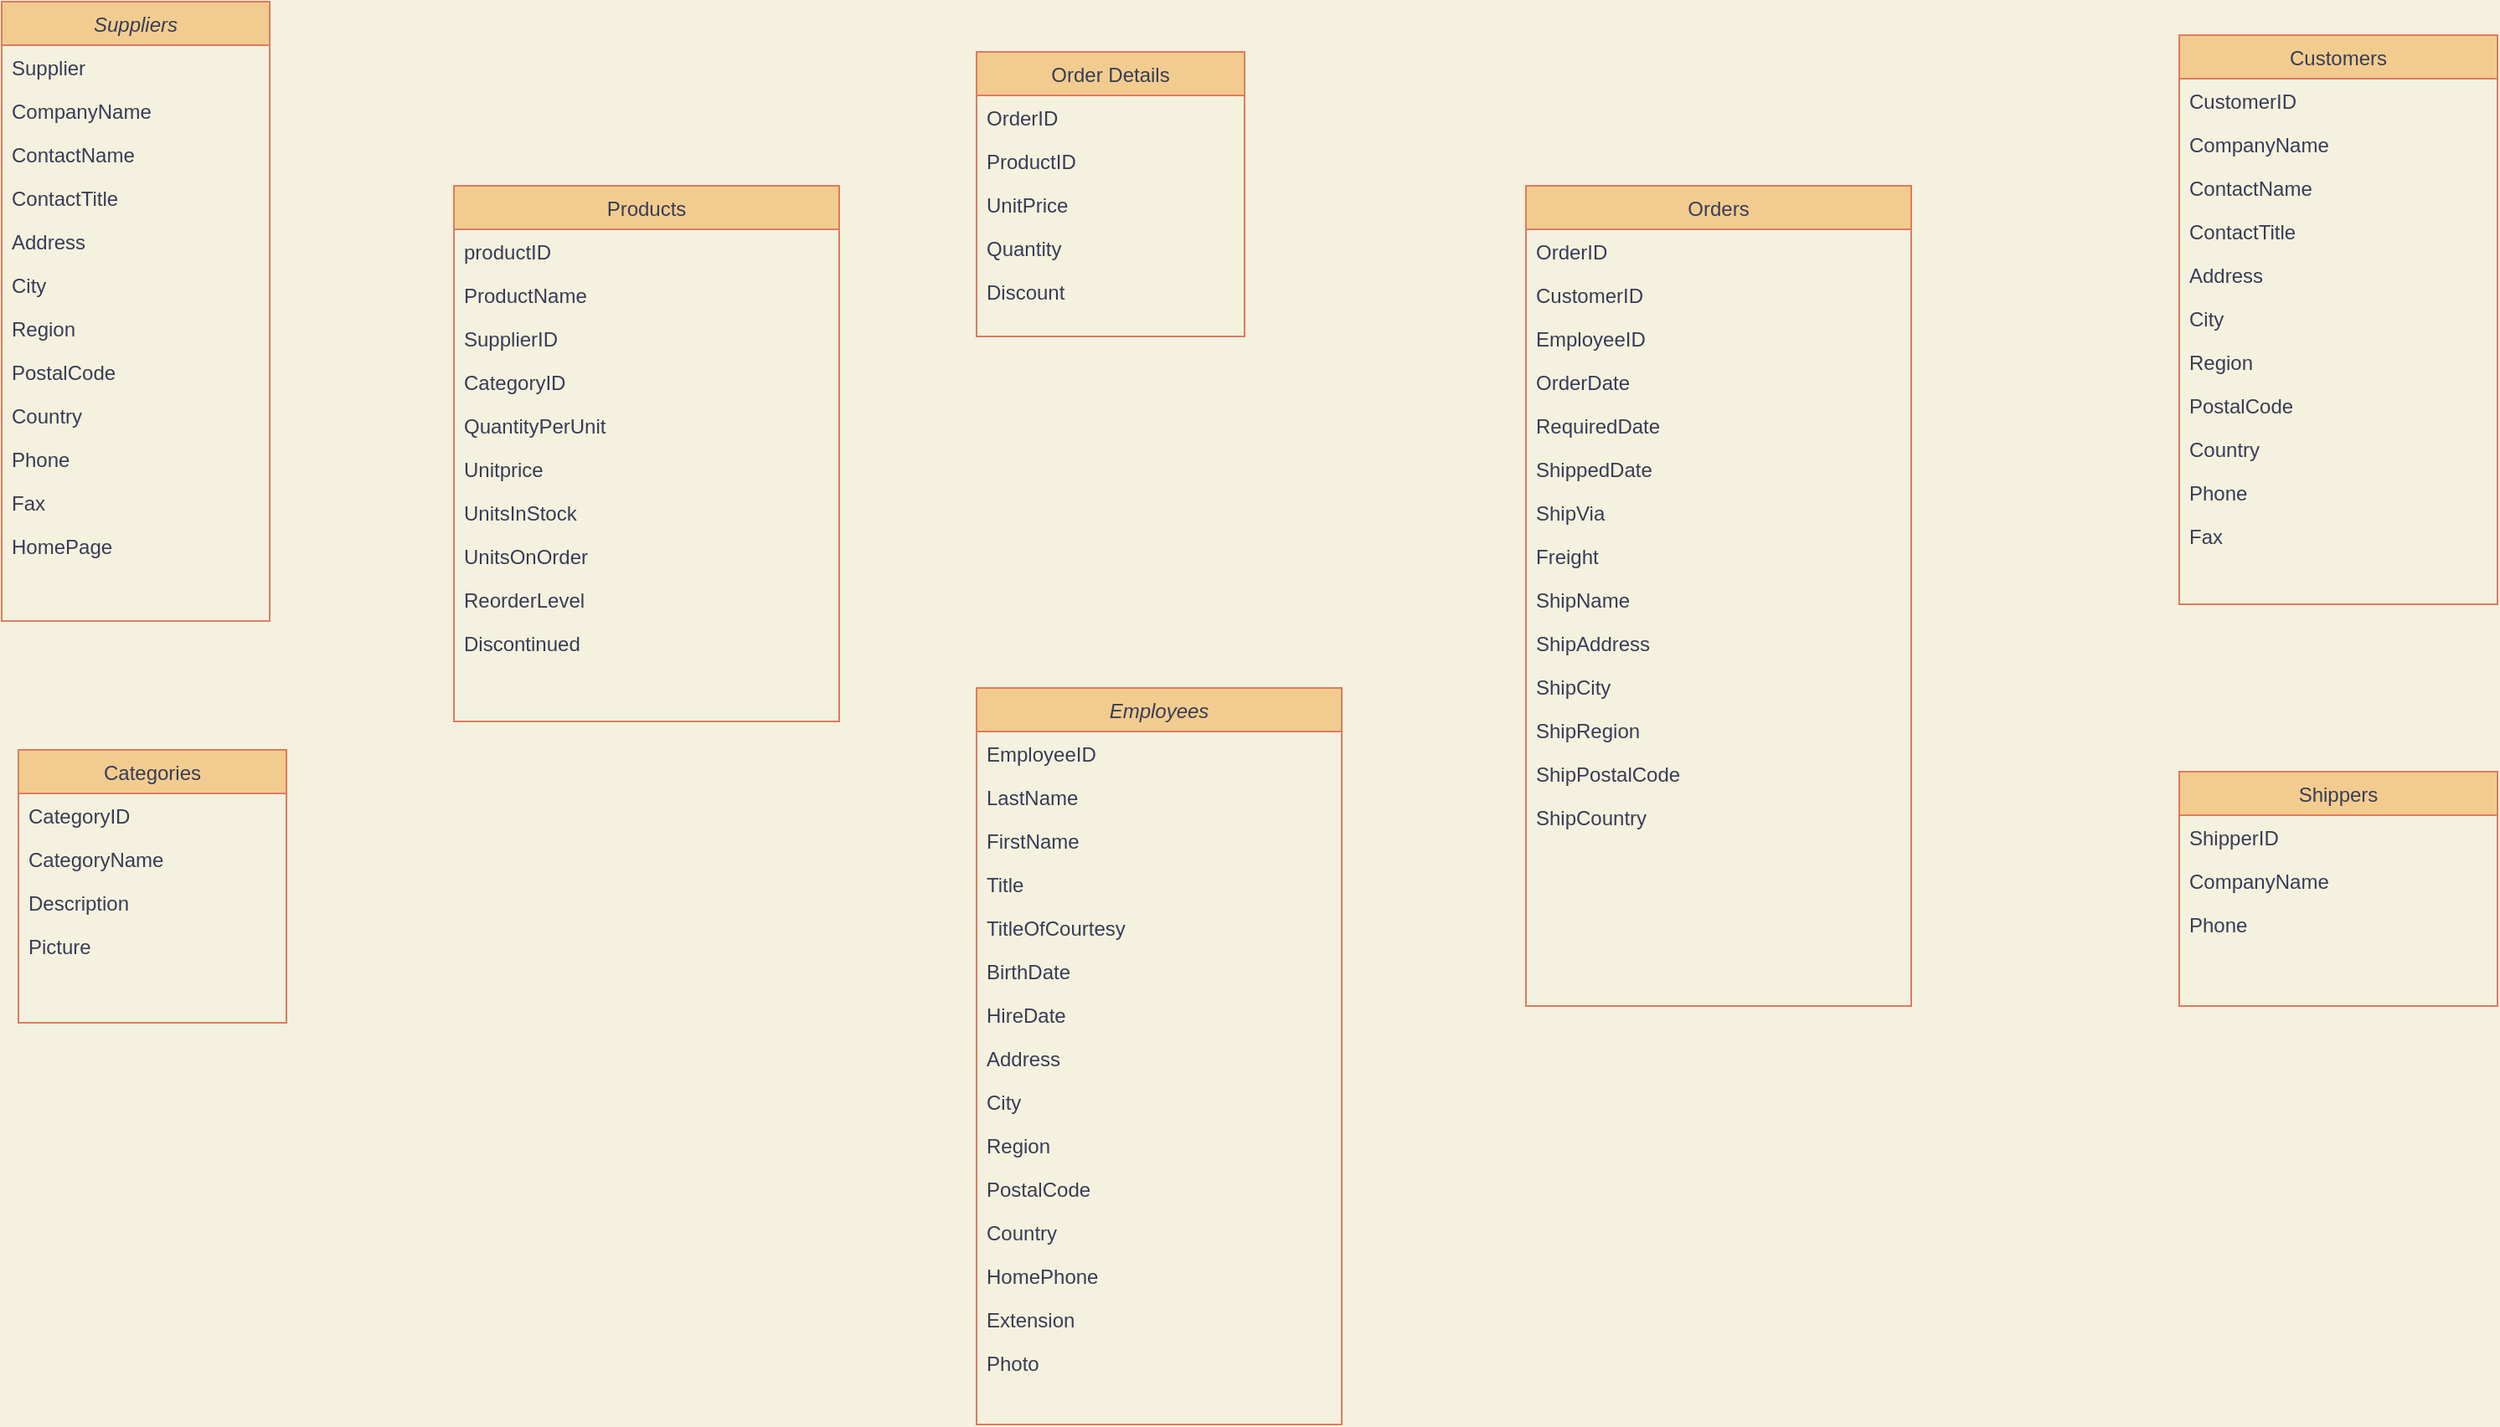 <mxfile version="14.4.3" type="github">
  <diagram id="C5RBs43oDa-KdzZeNtuy" name="Page-1">
    <mxGraphModel dx="782" dy="437" grid="1" gridSize="10" guides="1" tooltips="1" connect="1" arrows="1" fold="1" page="1" pageScale="1" pageWidth="827" pageHeight="1169" background="#F4F1DE" math="0" shadow="0">
      <root>
        <mxCell id="WIyWlLk6GJQsqaUBKTNV-0" />
        <mxCell id="WIyWlLk6GJQsqaUBKTNV-1" parent="WIyWlLk6GJQsqaUBKTNV-0" />
        <mxCell id="zkfFHV4jXpPFQw0GAbJ--0" value="Suppliers" style="swimlane;fontStyle=2;align=center;verticalAlign=top;childLayout=stackLayout;horizontal=1;startSize=26;horizontalStack=0;resizeParent=1;resizeLast=0;collapsible=1;marginBottom=0;rounded=0;shadow=0;strokeWidth=1;fillColor=#F2CC8F;strokeColor=#E07A5F;fontColor=#393C56;" parent="WIyWlLk6GJQsqaUBKTNV-1" vertex="1">
          <mxGeometry x="10" y="10" width="160" height="370" as="geometry">
            <mxRectangle x="230" y="140" width="160" height="26" as="alternateBounds" />
          </mxGeometry>
        </mxCell>
        <mxCell id="zkfFHV4jXpPFQw0GAbJ--1" value="Supplier" style="text;align=left;verticalAlign=top;spacingLeft=4;spacingRight=4;overflow=hidden;rotatable=0;points=[[0,0.5],[1,0.5]];portConstraint=eastwest;fontColor=#393C56;" parent="zkfFHV4jXpPFQw0GAbJ--0" vertex="1">
          <mxGeometry y="26" width="160" height="26" as="geometry" />
        </mxCell>
        <mxCell id="zkfFHV4jXpPFQw0GAbJ--2" value="CompanyName" style="text;align=left;verticalAlign=top;spacingLeft=4;spacingRight=4;overflow=hidden;rotatable=0;points=[[0,0.5],[1,0.5]];portConstraint=eastwest;rounded=0;shadow=0;html=0;fontColor=#393C56;" parent="zkfFHV4jXpPFQw0GAbJ--0" vertex="1">
          <mxGeometry y="52" width="160" height="26" as="geometry" />
        </mxCell>
        <mxCell id="zkfFHV4jXpPFQw0GAbJ--3" value="ContactName" style="text;align=left;verticalAlign=top;spacingLeft=4;spacingRight=4;overflow=hidden;rotatable=0;points=[[0,0.5],[1,0.5]];portConstraint=eastwest;rounded=0;shadow=0;html=0;fontColor=#393C56;" parent="zkfFHV4jXpPFQw0GAbJ--0" vertex="1">
          <mxGeometry y="78" width="160" height="26" as="geometry" />
        </mxCell>
        <mxCell id="zkfFHV4jXpPFQw0GAbJ--5" value="ContactTitle" style="text;align=left;verticalAlign=top;spacingLeft=4;spacingRight=4;overflow=hidden;rotatable=0;points=[[0,0.5],[1,0.5]];portConstraint=eastwest;fontColor=#393C56;" parent="zkfFHV4jXpPFQw0GAbJ--0" vertex="1">
          <mxGeometry y="104" width="160" height="26" as="geometry" />
        </mxCell>
        <mxCell id="p1IOW_uF_MIj8Wb_p37--0" value="Address" style="text;align=left;verticalAlign=top;spacingLeft=4;spacingRight=4;overflow=hidden;rotatable=0;points=[[0,0.5],[1,0.5]];portConstraint=eastwest;fontColor=#393C56;" parent="zkfFHV4jXpPFQw0GAbJ--0" vertex="1">
          <mxGeometry y="130" width="160" height="26" as="geometry" />
        </mxCell>
        <mxCell id="p1IOW_uF_MIj8Wb_p37--1" value="City" style="text;align=left;verticalAlign=top;spacingLeft=4;spacingRight=4;overflow=hidden;rotatable=0;points=[[0,0.5],[1,0.5]];portConstraint=eastwest;fontColor=#393C56;" parent="zkfFHV4jXpPFQw0GAbJ--0" vertex="1">
          <mxGeometry y="156" width="160" height="26" as="geometry" />
        </mxCell>
        <mxCell id="p1IOW_uF_MIj8Wb_p37--2" value="Region" style="text;align=left;verticalAlign=top;spacingLeft=4;spacingRight=4;overflow=hidden;rotatable=0;points=[[0,0.5],[1,0.5]];portConstraint=eastwest;fontColor=#393C56;" parent="zkfFHV4jXpPFQw0GAbJ--0" vertex="1">
          <mxGeometry y="182" width="160" height="26" as="geometry" />
        </mxCell>
        <mxCell id="p1IOW_uF_MIj8Wb_p37--3" value="PostalCode" style="text;align=left;verticalAlign=top;spacingLeft=4;spacingRight=4;overflow=hidden;rotatable=0;points=[[0,0.5],[1,0.5]];portConstraint=eastwest;fontColor=#393C56;" parent="zkfFHV4jXpPFQw0GAbJ--0" vertex="1">
          <mxGeometry y="208" width="160" height="26" as="geometry" />
        </mxCell>
        <mxCell id="p1IOW_uF_MIj8Wb_p37--4" value="Country" style="text;align=left;verticalAlign=top;spacingLeft=4;spacingRight=4;overflow=hidden;rotatable=0;points=[[0,0.5],[1,0.5]];portConstraint=eastwest;fontColor=#393C56;" parent="zkfFHV4jXpPFQw0GAbJ--0" vertex="1">
          <mxGeometry y="234" width="160" height="26" as="geometry" />
        </mxCell>
        <mxCell id="p1IOW_uF_MIj8Wb_p37--5" value="Phone" style="text;align=left;verticalAlign=top;spacingLeft=4;spacingRight=4;overflow=hidden;rotatable=0;points=[[0,0.5],[1,0.5]];portConstraint=eastwest;fontColor=#393C56;" parent="zkfFHV4jXpPFQw0GAbJ--0" vertex="1">
          <mxGeometry y="260" width="160" height="26" as="geometry" />
        </mxCell>
        <mxCell id="p1IOW_uF_MIj8Wb_p37--6" value="Fax" style="text;align=left;verticalAlign=top;spacingLeft=4;spacingRight=4;overflow=hidden;rotatable=0;points=[[0,0.5],[1,0.5]];portConstraint=eastwest;fontColor=#393C56;" parent="zkfFHV4jXpPFQw0GAbJ--0" vertex="1">
          <mxGeometry y="286" width="160" height="26" as="geometry" />
        </mxCell>
        <mxCell id="p1IOW_uF_MIj8Wb_p37--7" value="HomePage" style="text;align=left;verticalAlign=top;spacingLeft=4;spacingRight=4;overflow=hidden;rotatable=0;points=[[0,0.5],[1,0.5]];portConstraint=eastwest;fontColor=#393C56;" parent="zkfFHV4jXpPFQw0GAbJ--0" vertex="1">
          <mxGeometry y="312" width="160" height="26" as="geometry" />
        </mxCell>
        <mxCell id="zkfFHV4jXpPFQw0GAbJ--6" value="Order Details" style="swimlane;fontStyle=0;align=center;verticalAlign=top;childLayout=stackLayout;horizontal=1;startSize=26;horizontalStack=0;resizeParent=1;resizeLast=0;collapsible=1;marginBottom=0;rounded=0;shadow=0;strokeWidth=1;fillColor=#F2CC8F;strokeColor=#E07A5F;fontColor=#393C56;" parent="WIyWlLk6GJQsqaUBKTNV-1" vertex="1">
          <mxGeometry x="592" y="40" width="160" height="170" as="geometry">
            <mxRectangle x="130" y="380" width="160" height="26" as="alternateBounds" />
          </mxGeometry>
        </mxCell>
        <mxCell id="zkfFHV4jXpPFQw0GAbJ--7" value="OrderID" style="text;align=left;verticalAlign=top;spacingLeft=4;spacingRight=4;overflow=hidden;rotatable=0;points=[[0,0.5],[1,0.5]];portConstraint=eastwest;fontColor=#393C56;" parent="zkfFHV4jXpPFQw0GAbJ--6" vertex="1">
          <mxGeometry y="26" width="160" height="26" as="geometry" />
        </mxCell>
        <mxCell id="zkfFHV4jXpPFQw0GAbJ--8" value="ProductID" style="text;align=left;verticalAlign=top;spacingLeft=4;spacingRight=4;overflow=hidden;rotatable=0;points=[[0,0.5],[1,0.5]];portConstraint=eastwest;rounded=0;shadow=0;html=0;fontColor=#393C56;" parent="zkfFHV4jXpPFQw0GAbJ--6" vertex="1">
          <mxGeometry y="52" width="160" height="26" as="geometry" />
        </mxCell>
        <mxCell id="zkfFHV4jXpPFQw0GAbJ--11" value="UnitPrice" style="text;align=left;verticalAlign=top;spacingLeft=4;spacingRight=4;overflow=hidden;rotatable=0;points=[[0,0.5],[1,0.5]];portConstraint=eastwest;fontColor=#393C56;" parent="zkfFHV4jXpPFQw0GAbJ--6" vertex="1">
          <mxGeometry y="78" width="160" height="26" as="geometry" />
        </mxCell>
        <mxCell id="p1IOW_uF_MIj8Wb_p37--19" value="Quantity" style="text;align=left;verticalAlign=top;spacingLeft=4;spacingRight=4;overflow=hidden;rotatable=0;points=[[0,0.5],[1,0.5]];portConstraint=eastwest;fontColor=#393C56;" parent="zkfFHV4jXpPFQw0GAbJ--6" vertex="1">
          <mxGeometry y="104" width="160" height="26" as="geometry" />
        </mxCell>
        <mxCell id="p1IOW_uF_MIj8Wb_p37--30" value="Discount" style="text;align=left;verticalAlign=top;spacingLeft=4;spacingRight=4;overflow=hidden;rotatable=0;points=[[0,0.5],[1,0.5]];portConstraint=eastwest;fontColor=#393C56;" parent="zkfFHV4jXpPFQw0GAbJ--6" vertex="1">
          <mxGeometry y="130" width="160" height="26" as="geometry" />
        </mxCell>
        <mxCell id="zkfFHV4jXpPFQw0GAbJ--17" value="Products" style="swimlane;fontStyle=0;align=center;verticalAlign=top;childLayout=stackLayout;horizontal=1;startSize=26;horizontalStack=0;resizeParent=1;resizeLast=0;collapsible=1;marginBottom=0;rounded=0;shadow=0;strokeWidth=1;fillColor=#F2CC8F;strokeColor=#E07A5F;fontColor=#393C56;" parent="WIyWlLk6GJQsqaUBKTNV-1" vertex="1">
          <mxGeometry x="280" y="120" width="230" height="320" as="geometry">
            <mxRectangle x="550" y="140" width="160" height="26" as="alternateBounds" />
          </mxGeometry>
        </mxCell>
        <mxCell id="zkfFHV4jXpPFQw0GAbJ--18" value="productID" style="text;align=left;verticalAlign=top;spacingLeft=4;spacingRight=4;overflow=hidden;rotatable=0;points=[[0,0.5],[1,0.5]];portConstraint=eastwest;fontColor=#393C56;" parent="zkfFHV4jXpPFQw0GAbJ--17" vertex="1">
          <mxGeometry y="26" width="230" height="26" as="geometry" />
        </mxCell>
        <mxCell id="zkfFHV4jXpPFQw0GAbJ--19" value="ProductName" style="text;align=left;verticalAlign=top;spacingLeft=4;spacingRight=4;overflow=hidden;rotatable=0;points=[[0,0.5],[1,0.5]];portConstraint=eastwest;rounded=0;shadow=0;html=0;fontColor=#393C56;" parent="zkfFHV4jXpPFQw0GAbJ--17" vertex="1">
          <mxGeometry y="52" width="230" height="26" as="geometry" />
        </mxCell>
        <mxCell id="zkfFHV4jXpPFQw0GAbJ--20" value="SupplierID" style="text;align=left;verticalAlign=top;spacingLeft=4;spacingRight=4;overflow=hidden;rotatable=0;points=[[0,0.5],[1,0.5]];portConstraint=eastwest;rounded=0;shadow=0;html=0;fontColor=#393C56;" parent="zkfFHV4jXpPFQw0GAbJ--17" vertex="1">
          <mxGeometry y="78" width="230" height="26" as="geometry" />
        </mxCell>
        <mxCell id="zkfFHV4jXpPFQw0GAbJ--21" value="CategoryID" style="text;align=left;verticalAlign=top;spacingLeft=4;spacingRight=4;overflow=hidden;rotatable=0;points=[[0,0.5],[1,0.5]];portConstraint=eastwest;rounded=0;shadow=0;html=0;fontColor=#393C56;" parent="zkfFHV4jXpPFQw0GAbJ--17" vertex="1">
          <mxGeometry y="104" width="230" height="26" as="geometry" />
        </mxCell>
        <mxCell id="zkfFHV4jXpPFQw0GAbJ--22" value="QuantityPerUnit" style="text;align=left;verticalAlign=top;spacingLeft=4;spacingRight=4;overflow=hidden;rotatable=0;points=[[0,0.5],[1,0.5]];portConstraint=eastwest;rounded=0;shadow=0;html=0;fontColor=#393C56;" parent="zkfFHV4jXpPFQw0GAbJ--17" vertex="1">
          <mxGeometry y="130" width="230" height="26" as="geometry" />
        </mxCell>
        <mxCell id="zkfFHV4jXpPFQw0GAbJ--24" value="Unitprice" style="text;align=left;verticalAlign=top;spacingLeft=4;spacingRight=4;overflow=hidden;rotatable=0;points=[[0,0.5],[1,0.5]];portConstraint=eastwest;fontColor=#393C56;" parent="zkfFHV4jXpPFQw0GAbJ--17" vertex="1">
          <mxGeometry y="156" width="230" height="26" as="geometry" />
        </mxCell>
        <mxCell id="zkfFHV4jXpPFQw0GAbJ--25" value="UnitsInStock" style="text;align=left;verticalAlign=top;spacingLeft=4;spacingRight=4;overflow=hidden;rotatable=0;points=[[0,0.5],[1,0.5]];portConstraint=eastwest;fontColor=#393C56;" parent="zkfFHV4jXpPFQw0GAbJ--17" vertex="1">
          <mxGeometry y="182" width="230" height="26" as="geometry" />
        </mxCell>
        <mxCell id="p1IOW_uF_MIj8Wb_p37--21" value="UnitsOnOrder" style="text;align=left;verticalAlign=top;spacingLeft=4;spacingRight=4;overflow=hidden;rotatable=0;points=[[0,0.5],[1,0.5]];portConstraint=eastwest;fontColor=#393C56;" parent="zkfFHV4jXpPFQw0GAbJ--17" vertex="1">
          <mxGeometry y="208" width="230" height="26" as="geometry" />
        </mxCell>
        <mxCell id="p1IOW_uF_MIj8Wb_p37--22" value="ReorderLevel" style="text;align=left;verticalAlign=top;spacingLeft=4;spacingRight=4;overflow=hidden;rotatable=0;points=[[0,0.5],[1,0.5]];portConstraint=eastwest;fontColor=#393C56;" parent="zkfFHV4jXpPFQw0GAbJ--17" vertex="1">
          <mxGeometry y="234" width="230" height="26" as="geometry" />
        </mxCell>
        <mxCell id="p1IOW_uF_MIj8Wb_p37--23" value="Discontinued" style="text;align=left;verticalAlign=top;spacingLeft=4;spacingRight=4;overflow=hidden;rotatable=0;points=[[0,0.5],[1,0.5]];portConstraint=eastwest;fontColor=#393C56;" parent="zkfFHV4jXpPFQw0GAbJ--17" vertex="1">
          <mxGeometry y="260" width="230" height="26" as="geometry" />
        </mxCell>
        <mxCell id="p1IOW_uF_MIj8Wb_p37--25" value="Categories" style="swimlane;fontStyle=0;align=center;verticalAlign=top;childLayout=stackLayout;horizontal=1;startSize=26;horizontalStack=0;resizeParent=1;resizeLast=0;collapsible=1;marginBottom=0;rounded=0;shadow=0;strokeWidth=1;fillColor=#F2CC8F;strokeColor=#E07A5F;fontColor=#393C56;" parent="WIyWlLk6GJQsqaUBKTNV-1" vertex="1">
          <mxGeometry x="20" y="457" width="160" height="163" as="geometry">
            <mxRectangle x="130" y="380" width="160" height="26" as="alternateBounds" />
          </mxGeometry>
        </mxCell>
        <mxCell id="p1IOW_uF_MIj8Wb_p37--26" value="CategoryID" style="text;align=left;verticalAlign=top;spacingLeft=4;spacingRight=4;overflow=hidden;rotatable=0;points=[[0,0.5],[1,0.5]];portConstraint=eastwest;fontColor=#393C56;" parent="p1IOW_uF_MIj8Wb_p37--25" vertex="1">
          <mxGeometry y="26" width="160" height="26" as="geometry" />
        </mxCell>
        <mxCell id="p1IOW_uF_MIj8Wb_p37--27" value="CategoryName" style="text;align=left;verticalAlign=top;spacingLeft=4;spacingRight=4;overflow=hidden;rotatable=0;points=[[0,0.5],[1,0.5]];portConstraint=eastwest;rounded=0;shadow=0;html=0;fontColor=#393C56;" parent="p1IOW_uF_MIj8Wb_p37--25" vertex="1">
          <mxGeometry y="52" width="160" height="26" as="geometry" />
        </mxCell>
        <mxCell id="p1IOW_uF_MIj8Wb_p37--28" value="Description" style="text;align=left;verticalAlign=top;spacingLeft=4;spacingRight=4;overflow=hidden;rotatable=0;points=[[0,0.5],[1,0.5]];portConstraint=eastwest;fontColor=#393C56;" parent="p1IOW_uF_MIj8Wb_p37--25" vertex="1">
          <mxGeometry y="78" width="160" height="26" as="geometry" />
        </mxCell>
        <mxCell id="p1IOW_uF_MIj8Wb_p37--29" value="Picture" style="text;align=left;verticalAlign=top;spacingLeft=4;spacingRight=4;overflow=hidden;rotatable=0;points=[[0,0.5],[1,0.5]];portConstraint=eastwest;fontColor=#393C56;" parent="p1IOW_uF_MIj8Wb_p37--25" vertex="1">
          <mxGeometry y="104" width="160" height="26" as="geometry" />
        </mxCell>
        <mxCell id="p1IOW_uF_MIj8Wb_p37--31" value="Employees" style="swimlane;fontStyle=2;align=center;verticalAlign=top;childLayout=stackLayout;horizontal=1;startSize=26;horizontalStack=0;resizeParent=1;resizeLast=0;collapsible=1;marginBottom=0;rounded=0;shadow=0;strokeWidth=1;fillColor=#F2CC8F;strokeColor=#E07A5F;fontColor=#393C56;" parent="WIyWlLk6GJQsqaUBKTNV-1" vertex="1">
          <mxGeometry x="592" y="420" width="218" height="440" as="geometry">
            <mxRectangle x="230" y="140" width="160" height="26" as="alternateBounds" />
          </mxGeometry>
        </mxCell>
        <mxCell id="p1IOW_uF_MIj8Wb_p37--32" value="EmployeeID" style="text;align=left;verticalAlign=top;spacingLeft=4;spacingRight=4;overflow=hidden;rotatable=0;points=[[0,0.5],[1,0.5]];portConstraint=eastwest;fontColor=#393C56;" parent="p1IOW_uF_MIj8Wb_p37--31" vertex="1">
          <mxGeometry y="26" width="218" height="26" as="geometry" />
        </mxCell>
        <mxCell id="p1IOW_uF_MIj8Wb_p37--33" value="LastName" style="text;align=left;verticalAlign=top;spacingLeft=4;spacingRight=4;overflow=hidden;rotatable=0;points=[[0,0.5],[1,0.5]];portConstraint=eastwest;rounded=0;shadow=0;html=0;fontColor=#393C56;" parent="p1IOW_uF_MIj8Wb_p37--31" vertex="1">
          <mxGeometry y="52" width="218" height="26" as="geometry" />
        </mxCell>
        <mxCell id="p1IOW_uF_MIj8Wb_p37--34" value="FirstName" style="text;align=left;verticalAlign=top;spacingLeft=4;spacingRight=4;overflow=hidden;rotatable=0;points=[[0,0.5],[1,0.5]];portConstraint=eastwest;rounded=0;shadow=0;html=0;fontColor=#393C56;" parent="p1IOW_uF_MIj8Wb_p37--31" vertex="1">
          <mxGeometry y="78" width="218" height="26" as="geometry" />
        </mxCell>
        <mxCell id="p1IOW_uF_MIj8Wb_p37--35" value="Title" style="text;align=left;verticalAlign=top;spacingLeft=4;spacingRight=4;overflow=hidden;rotatable=0;points=[[0,0.5],[1,0.5]];portConstraint=eastwest;fontColor=#393C56;" parent="p1IOW_uF_MIj8Wb_p37--31" vertex="1">
          <mxGeometry y="104" width="218" height="26" as="geometry" />
        </mxCell>
        <mxCell id="p1IOW_uF_MIj8Wb_p37--36" value="TitleOfCourtesy" style="text;align=left;verticalAlign=top;spacingLeft=4;spacingRight=4;overflow=hidden;rotatable=0;points=[[0,0.5],[1,0.5]];portConstraint=eastwest;fontColor=#393C56;" parent="p1IOW_uF_MIj8Wb_p37--31" vertex="1">
          <mxGeometry y="130" width="218" height="26" as="geometry" />
        </mxCell>
        <mxCell id="p1IOW_uF_MIj8Wb_p37--37" value="BirthDate" style="text;align=left;verticalAlign=top;spacingLeft=4;spacingRight=4;overflow=hidden;rotatable=0;points=[[0,0.5],[1,0.5]];portConstraint=eastwest;fontColor=#393C56;" parent="p1IOW_uF_MIj8Wb_p37--31" vertex="1">
          <mxGeometry y="156" width="218" height="26" as="geometry" />
        </mxCell>
        <mxCell id="p1IOW_uF_MIj8Wb_p37--38" value="HireDate" style="text;align=left;verticalAlign=top;spacingLeft=4;spacingRight=4;overflow=hidden;rotatable=0;points=[[0,0.5],[1,0.5]];portConstraint=eastwest;fontColor=#393C56;" parent="p1IOW_uF_MIj8Wb_p37--31" vertex="1">
          <mxGeometry y="182" width="218" height="26" as="geometry" />
        </mxCell>
        <mxCell id="p1IOW_uF_MIj8Wb_p37--39" value="Address" style="text;align=left;verticalAlign=top;spacingLeft=4;spacingRight=4;overflow=hidden;rotatable=0;points=[[0,0.5],[1,0.5]];portConstraint=eastwest;fontColor=#393C56;" parent="p1IOW_uF_MIj8Wb_p37--31" vertex="1">
          <mxGeometry y="208" width="218" height="26" as="geometry" />
        </mxCell>
        <mxCell id="p1IOW_uF_MIj8Wb_p37--40" value="City" style="text;align=left;verticalAlign=top;spacingLeft=4;spacingRight=4;overflow=hidden;rotatable=0;points=[[0,0.5],[1,0.5]];portConstraint=eastwest;fontColor=#393C56;" parent="p1IOW_uF_MIj8Wb_p37--31" vertex="1">
          <mxGeometry y="234" width="218" height="26" as="geometry" />
        </mxCell>
        <mxCell id="p1IOW_uF_MIj8Wb_p37--41" value="Region" style="text;align=left;verticalAlign=top;spacingLeft=4;spacingRight=4;overflow=hidden;rotatable=0;points=[[0,0.5],[1,0.5]];portConstraint=eastwest;fontColor=#393C56;" parent="p1IOW_uF_MIj8Wb_p37--31" vertex="1">
          <mxGeometry y="260" width="218" height="26" as="geometry" />
        </mxCell>
        <mxCell id="p1IOW_uF_MIj8Wb_p37--42" value="PostalCode" style="text;align=left;verticalAlign=top;spacingLeft=4;spacingRight=4;overflow=hidden;rotatable=0;points=[[0,0.5],[1,0.5]];portConstraint=eastwest;fontColor=#393C56;" parent="p1IOW_uF_MIj8Wb_p37--31" vertex="1">
          <mxGeometry y="286" width="218" height="26" as="geometry" />
        </mxCell>
        <mxCell id="p1IOW_uF_MIj8Wb_p37--43" value="Country" style="text;align=left;verticalAlign=top;spacingLeft=4;spacingRight=4;overflow=hidden;rotatable=0;points=[[0,0.5],[1,0.5]];portConstraint=eastwest;fontColor=#393C56;" parent="p1IOW_uF_MIj8Wb_p37--31" vertex="1">
          <mxGeometry y="312" width="218" height="26" as="geometry" />
        </mxCell>
        <mxCell id="p1IOW_uF_MIj8Wb_p37--45" value="HomePhone" style="text;align=left;verticalAlign=top;spacingLeft=4;spacingRight=4;overflow=hidden;rotatable=0;points=[[0,0.5],[1,0.5]];portConstraint=eastwest;fontColor=#393C56;" parent="p1IOW_uF_MIj8Wb_p37--31" vertex="1">
          <mxGeometry y="338" width="218" height="26" as="geometry" />
        </mxCell>
        <mxCell id="p1IOW_uF_MIj8Wb_p37--46" value="Extension" style="text;align=left;verticalAlign=top;spacingLeft=4;spacingRight=4;overflow=hidden;rotatable=0;points=[[0,0.5],[1,0.5]];portConstraint=eastwest;fontColor=#393C56;" parent="p1IOW_uF_MIj8Wb_p37--31" vertex="1">
          <mxGeometry y="364" width="218" height="26" as="geometry" />
        </mxCell>
        <mxCell id="p1IOW_uF_MIj8Wb_p37--47" value="Photo" style="text;align=left;verticalAlign=top;spacingLeft=4;spacingRight=4;overflow=hidden;rotatable=0;points=[[0,0.5],[1,0.5]];portConstraint=eastwest;fontColor=#393C56;" parent="p1IOW_uF_MIj8Wb_p37--31" vertex="1">
          <mxGeometry y="390" width="218" height="26" as="geometry" />
        </mxCell>
        <mxCell id="p1IOW_uF_MIj8Wb_p37--48" value="Orders" style="swimlane;fontStyle=0;align=center;verticalAlign=top;childLayout=stackLayout;horizontal=1;startSize=26;horizontalStack=0;resizeParent=1;resizeLast=0;collapsible=1;marginBottom=0;rounded=0;shadow=0;strokeWidth=1;fillColor=#F2CC8F;strokeColor=#E07A5F;fontColor=#393C56;" parent="WIyWlLk6GJQsqaUBKTNV-1" vertex="1">
          <mxGeometry x="920" y="120" width="230" height="490" as="geometry">
            <mxRectangle x="550" y="140" width="160" height="26" as="alternateBounds" />
          </mxGeometry>
        </mxCell>
        <mxCell id="p1IOW_uF_MIj8Wb_p37--49" value="OrderID" style="text;align=left;verticalAlign=top;spacingLeft=4;spacingRight=4;overflow=hidden;rotatable=0;points=[[0,0.5],[1,0.5]];portConstraint=eastwest;fontColor=#393C56;" parent="p1IOW_uF_MIj8Wb_p37--48" vertex="1">
          <mxGeometry y="26" width="230" height="26" as="geometry" />
        </mxCell>
        <mxCell id="p1IOW_uF_MIj8Wb_p37--50" value="CustomerID" style="text;align=left;verticalAlign=top;spacingLeft=4;spacingRight=4;overflow=hidden;rotatable=0;points=[[0,0.5],[1,0.5]];portConstraint=eastwest;rounded=0;shadow=0;html=0;fontColor=#393C56;" parent="p1IOW_uF_MIj8Wb_p37--48" vertex="1">
          <mxGeometry y="52" width="230" height="26" as="geometry" />
        </mxCell>
        <mxCell id="p1IOW_uF_MIj8Wb_p37--51" value="EmployeeID" style="text;align=left;verticalAlign=top;spacingLeft=4;spacingRight=4;overflow=hidden;rotatable=0;points=[[0,0.5],[1,0.5]];portConstraint=eastwest;rounded=0;shadow=0;html=0;fontColor=#393C56;" parent="p1IOW_uF_MIj8Wb_p37--48" vertex="1">
          <mxGeometry y="78" width="230" height="26" as="geometry" />
        </mxCell>
        <mxCell id="p1IOW_uF_MIj8Wb_p37--52" value="OrderDate" style="text;align=left;verticalAlign=top;spacingLeft=4;spacingRight=4;overflow=hidden;rotatable=0;points=[[0,0.5],[1,0.5]];portConstraint=eastwest;rounded=0;shadow=0;html=0;fontColor=#393C56;" parent="p1IOW_uF_MIj8Wb_p37--48" vertex="1">
          <mxGeometry y="104" width="230" height="26" as="geometry" />
        </mxCell>
        <mxCell id="p1IOW_uF_MIj8Wb_p37--53" value="RequiredDate" style="text;align=left;verticalAlign=top;spacingLeft=4;spacingRight=4;overflow=hidden;rotatable=0;points=[[0,0.5],[1,0.5]];portConstraint=eastwest;rounded=0;shadow=0;html=0;fontColor=#393C56;" parent="p1IOW_uF_MIj8Wb_p37--48" vertex="1">
          <mxGeometry y="130" width="230" height="26" as="geometry" />
        </mxCell>
        <mxCell id="p1IOW_uF_MIj8Wb_p37--54" value="ShippedDate" style="text;align=left;verticalAlign=top;spacingLeft=4;spacingRight=4;overflow=hidden;rotatable=0;points=[[0,0.5],[1,0.5]];portConstraint=eastwest;fontColor=#393C56;" parent="p1IOW_uF_MIj8Wb_p37--48" vertex="1">
          <mxGeometry y="156" width="230" height="26" as="geometry" />
        </mxCell>
        <mxCell id="p1IOW_uF_MIj8Wb_p37--55" value="ShipVia" style="text;align=left;verticalAlign=top;spacingLeft=4;spacingRight=4;overflow=hidden;rotatable=0;points=[[0,0.5],[1,0.5]];portConstraint=eastwest;fontColor=#393C56;" parent="p1IOW_uF_MIj8Wb_p37--48" vertex="1">
          <mxGeometry y="182" width="230" height="26" as="geometry" />
        </mxCell>
        <mxCell id="p1IOW_uF_MIj8Wb_p37--56" value="Freight" style="text;align=left;verticalAlign=top;spacingLeft=4;spacingRight=4;overflow=hidden;rotatable=0;points=[[0,0.5],[1,0.5]];portConstraint=eastwest;fontColor=#393C56;" parent="p1IOW_uF_MIj8Wb_p37--48" vertex="1">
          <mxGeometry y="208" width="230" height="26" as="geometry" />
        </mxCell>
        <mxCell id="p1IOW_uF_MIj8Wb_p37--57" value="ShipName" style="text;align=left;verticalAlign=top;spacingLeft=4;spacingRight=4;overflow=hidden;rotatable=0;points=[[0,0.5],[1,0.5]];portConstraint=eastwest;fontColor=#393C56;" parent="p1IOW_uF_MIj8Wb_p37--48" vertex="1">
          <mxGeometry y="234" width="230" height="26" as="geometry" />
        </mxCell>
        <mxCell id="p1IOW_uF_MIj8Wb_p37--58" value="ShipAddress" style="text;align=left;verticalAlign=top;spacingLeft=4;spacingRight=4;overflow=hidden;rotatable=0;points=[[0,0.5],[1,0.5]];portConstraint=eastwest;fontColor=#393C56;" parent="p1IOW_uF_MIj8Wb_p37--48" vertex="1">
          <mxGeometry y="260" width="230" height="26" as="geometry" />
        </mxCell>
        <mxCell id="p1IOW_uF_MIj8Wb_p37--59" value="ShipCity" style="text;align=left;verticalAlign=top;spacingLeft=4;spacingRight=4;overflow=hidden;rotatable=0;points=[[0,0.5],[1,0.5]];portConstraint=eastwest;fontColor=#393C56;" parent="p1IOW_uF_MIj8Wb_p37--48" vertex="1">
          <mxGeometry y="286" width="230" height="26" as="geometry" />
        </mxCell>
        <mxCell id="p1IOW_uF_MIj8Wb_p37--60" value="ShipRegion" style="text;align=left;verticalAlign=top;spacingLeft=4;spacingRight=4;overflow=hidden;rotatable=0;points=[[0,0.5],[1,0.5]];portConstraint=eastwest;fontColor=#393C56;" parent="p1IOW_uF_MIj8Wb_p37--48" vertex="1">
          <mxGeometry y="312" width="230" height="26" as="geometry" />
        </mxCell>
        <mxCell id="p1IOW_uF_MIj8Wb_p37--61" value="ShipPostalCode" style="text;align=left;verticalAlign=top;spacingLeft=4;spacingRight=4;overflow=hidden;rotatable=0;points=[[0,0.5],[1,0.5]];portConstraint=eastwest;fontColor=#393C56;" parent="p1IOW_uF_MIj8Wb_p37--48" vertex="1">
          <mxGeometry y="338" width="230" height="26" as="geometry" />
        </mxCell>
        <mxCell id="p1IOW_uF_MIj8Wb_p37--62" value="ShipCountry" style="text;align=left;verticalAlign=top;spacingLeft=4;spacingRight=4;overflow=hidden;rotatable=0;points=[[0,0.5],[1,0.5]];portConstraint=eastwest;fontColor=#393C56;" parent="p1IOW_uF_MIj8Wb_p37--48" vertex="1">
          <mxGeometry y="364" width="230" height="26" as="geometry" />
        </mxCell>
        <mxCell id="p1IOW_uF_MIj8Wb_p37--63" value="Customers" style="swimlane;fontStyle=0;align=center;verticalAlign=top;childLayout=stackLayout;horizontal=1;startSize=26;horizontalStack=0;resizeParent=1;resizeLast=0;collapsible=1;marginBottom=0;rounded=0;shadow=0;strokeWidth=1;fillColor=#F2CC8F;strokeColor=#E07A5F;fontColor=#393C56;" parent="WIyWlLk6GJQsqaUBKTNV-1" vertex="1">
          <mxGeometry x="1310" y="30" width="190" height="340" as="geometry">
            <mxRectangle x="130" y="380" width="160" height="26" as="alternateBounds" />
          </mxGeometry>
        </mxCell>
        <mxCell id="p1IOW_uF_MIj8Wb_p37--64" value="CustomerID" style="text;align=left;verticalAlign=top;spacingLeft=4;spacingRight=4;overflow=hidden;rotatable=0;points=[[0,0.5],[1,0.5]];portConstraint=eastwest;fontColor=#393C56;" parent="p1IOW_uF_MIj8Wb_p37--63" vertex="1">
          <mxGeometry y="26" width="190" height="26" as="geometry" />
        </mxCell>
        <mxCell id="p1IOW_uF_MIj8Wb_p37--65" value="CompanyName" style="text;align=left;verticalAlign=top;spacingLeft=4;spacingRight=4;overflow=hidden;rotatable=0;points=[[0,0.5],[1,0.5]];portConstraint=eastwest;rounded=0;shadow=0;html=0;fontColor=#393C56;" parent="p1IOW_uF_MIj8Wb_p37--63" vertex="1">
          <mxGeometry y="52" width="190" height="26" as="geometry" />
        </mxCell>
        <mxCell id="p1IOW_uF_MIj8Wb_p37--66" value="ContactName" style="text;align=left;verticalAlign=top;spacingLeft=4;spacingRight=4;overflow=hidden;rotatable=0;points=[[0,0.5],[1,0.5]];portConstraint=eastwest;fontColor=#393C56;" parent="p1IOW_uF_MIj8Wb_p37--63" vertex="1">
          <mxGeometry y="78" width="190" height="26" as="geometry" />
        </mxCell>
        <mxCell id="p1IOW_uF_MIj8Wb_p37--67" value="ContactTitle" style="text;align=left;verticalAlign=top;spacingLeft=4;spacingRight=4;overflow=hidden;rotatable=0;points=[[0,0.5],[1,0.5]];portConstraint=eastwest;fontColor=#393C56;" parent="p1IOW_uF_MIj8Wb_p37--63" vertex="1">
          <mxGeometry y="104" width="190" height="26" as="geometry" />
        </mxCell>
        <mxCell id="p1IOW_uF_MIj8Wb_p37--68" value="Address" style="text;align=left;verticalAlign=top;spacingLeft=4;spacingRight=4;overflow=hidden;rotatable=0;points=[[0,0.5],[1,0.5]];portConstraint=eastwest;fontColor=#393C56;" parent="p1IOW_uF_MIj8Wb_p37--63" vertex="1">
          <mxGeometry y="130" width="190" height="26" as="geometry" />
        </mxCell>
        <mxCell id="p1IOW_uF_MIj8Wb_p37--76" value="City" style="text;align=left;verticalAlign=top;spacingLeft=4;spacingRight=4;overflow=hidden;rotatable=0;points=[[0,0.5],[1,0.5]];portConstraint=eastwest;fontColor=#393C56;" parent="p1IOW_uF_MIj8Wb_p37--63" vertex="1">
          <mxGeometry y="156" width="190" height="26" as="geometry" />
        </mxCell>
        <mxCell id="p1IOW_uF_MIj8Wb_p37--77" value="Region" style="text;align=left;verticalAlign=top;spacingLeft=4;spacingRight=4;overflow=hidden;rotatable=0;points=[[0,0.5],[1,0.5]];portConstraint=eastwest;fontColor=#393C56;" parent="p1IOW_uF_MIj8Wb_p37--63" vertex="1">
          <mxGeometry y="182" width="190" height="26" as="geometry" />
        </mxCell>
        <mxCell id="p1IOW_uF_MIj8Wb_p37--78" value="PostalCode" style="text;align=left;verticalAlign=top;spacingLeft=4;spacingRight=4;overflow=hidden;rotatable=0;points=[[0,0.5],[1,0.5]];portConstraint=eastwest;fontColor=#393C56;" parent="p1IOW_uF_MIj8Wb_p37--63" vertex="1">
          <mxGeometry y="208" width="190" height="26" as="geometry" />
        </mxCell>
        <mxCell id="p1IOW_uF_MIj8Wb_p37--79" value="Country" style="text;align=left;verticalAlign=top;spacingLeft=4;spacingRight=4;overflow=hidden;rotatable=0;points=[[0,0.5],[1,0.5]];portConstraint=eastwest;fontColor=#393C56;" parent="p1IOW_uF_MIj8Wb_p37--63" vertex="1">
          <mxGeometry y="234" width="190" height="26" as="geometry" />
        </mxCell>
        <mxCell id="p1IOW_uF_MIj8Wb_p37--80" value="Phone" style="text;align=left;verticalAlign=top;spacingLeft=4;spacingRight=4;overflow=hidden;rotatable=0;points=[[0,0.5],[1,0.5]];portConstraint=eastwest;fontColor=#393C56;" parent="p1IOW_uF_MIj8Wb_p37--63" vertex="1">
          <mxGeometry y="260" width="190" height="26" as="geometry" />
        </mxCell>
        <mxCell id="p1IOW_uF_MIj8Wb_p37--81" value="Fax" style="text;align=left;verticalAlign=top;spacingLeft=4;spacingRight=4;overflow=hidden;rotatable=0;points=[[0,0.5],[1,0.5]];portConstraint=eastwest;fontColor=#393C56;" parent="p1IOW_uF_MIj8Wb_p37--63" vertex="1">
          <mxGeometry y="286" width="190" height="26" as="geometry" />
        </mxCell>
        <mxCell id="p1IOW_uF_MIj8Wb_p37--69" value="Shippers" style="swimlane;fontStyle=0;align=center;verticalAlign=top;childLayout=stackLayout;horizontal=1;startSize=26;horizontalStack=0;resizeParent=1;resizeLast=0;collapsible=1;marginBottom=0;rounded=0;shadow=0;strokeWidth=1;fillColor=#F2CC8F;strokeColor=#E07A5F;fontColor=#393C56;" parent="WIyWlLk6GJQsqaUBKTNV-1" vertex="1">
          <mxGeometry x="1310" y="470" width="190" height="140" as="geometry">
            <mxRectangle x="130" y="380" width="160" height="26" as="alternateBounds" />
          </mxGeometry>
        </mxCell>
        <mxCell id="p1IOW_uF_MIj8Wb_p37--70" value="ShipperID" style="text;align=left;verticalAlign=top;spacingLeft=4;spacingRight=4;overflow=hidden;rotatable=0;points=[[0,0.5],[1,0.5]];portConstraint=eastwest;fontColor=#393C56;" parent="p1IOW_uF_MIj8Wb_p37--69" vertex="1">
          <mxGeometry y="26" width="190" height="26" as="geometry" />
        </mxCell>
        <mxCell id="p1IOW_uF_MIj8Wb_p37--71" value="CompanyName" style="text;align=left;verticalAlign=top;spacingLeft=4;spacingRight=4;overflow=hidden;rotatable=0;points=[[0,0.5],[1,0.5]];portConstraint=eastwest;rounded=0;shadow=0;html=0;fontColor=#393C56;" parent="p1IOW_uF_MIj8Wb_p37--69" vertex="1">
          <mxGeometry y="52" width="190" height="26" as="geometry" />
        </mxCell>
        <mxCell id="p1IOW_uF_MIj8Wb_p37--72" value="Phone" style="text;align=left;verticalAlign=top;spacingLeft=4;spacingRight=4;overflow=hidden;rotatable=0;points=[[0,0.5],[1,0.5]];portConstraint=eastwest;fontColor=#393C56;" parent="p1IOW_uF_MIj8Wb_p37--69" vertex="1">
          <mxGeometry y="78" width="190" height="26" as="geometry" />
        </mxCell>
      </root>
    </mxGraphModel>
  </diagram>
</mxfile>
